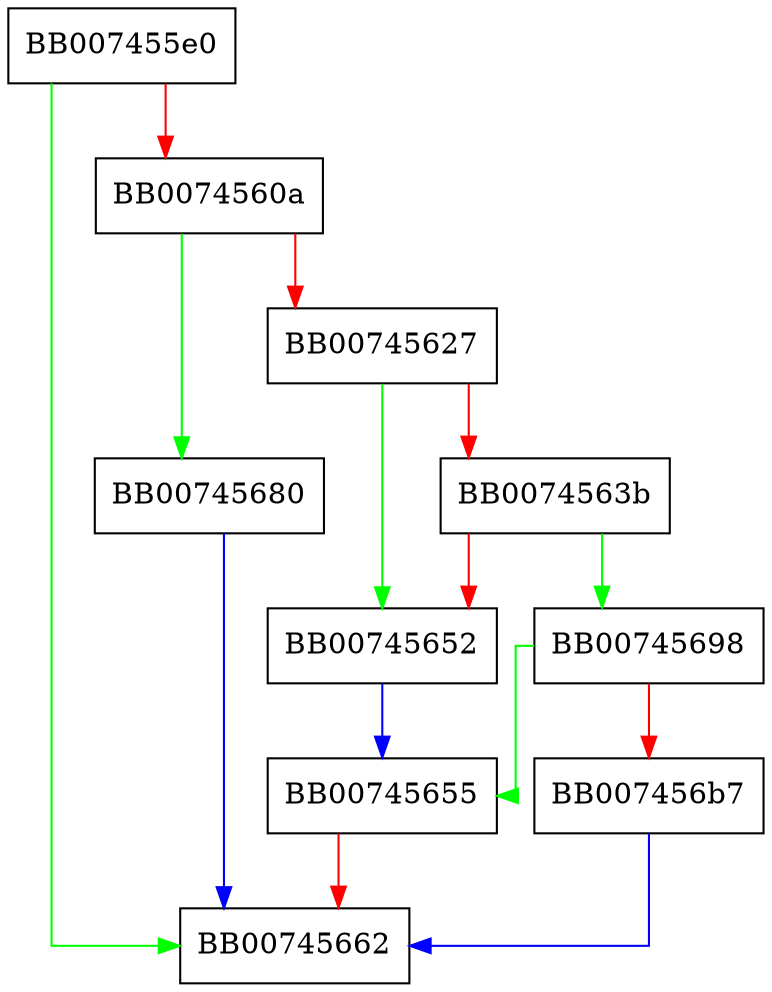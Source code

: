 digraph ossl_c448_ed448_derive_public_key {
  node [shape="box"];
  graph [splines=ortho];
  BB007455e0 -> BB00745662 [color="green"];
  BB007455e0 -> BB0074560a [color="red"];
  BB0074560a -> BB00745680 [color="green"];
  BB0074560a -> BB00745627 [color="red"];
  BB00745627 -> BB00745652 [color="green"];
  BB00745627 -> BB0074563b [color="red"];
  BB0074563b -> BB00745698 [color="green"];
  BB0074563b -> BB00745652 [color="red"];
  BB00745652 -> BB00745655 [color="blue"];
  BB00745655 -> BB00745662 [color="red"];
  BB00745680 -> BB00745662 [color="blue"];
  BB00745698 -> BB00745655 [color="green"];
  BB00745698 -> BB007456b7 [color="red"];
  BB007456b7 -> BB00745662 [color="blue"];
}
